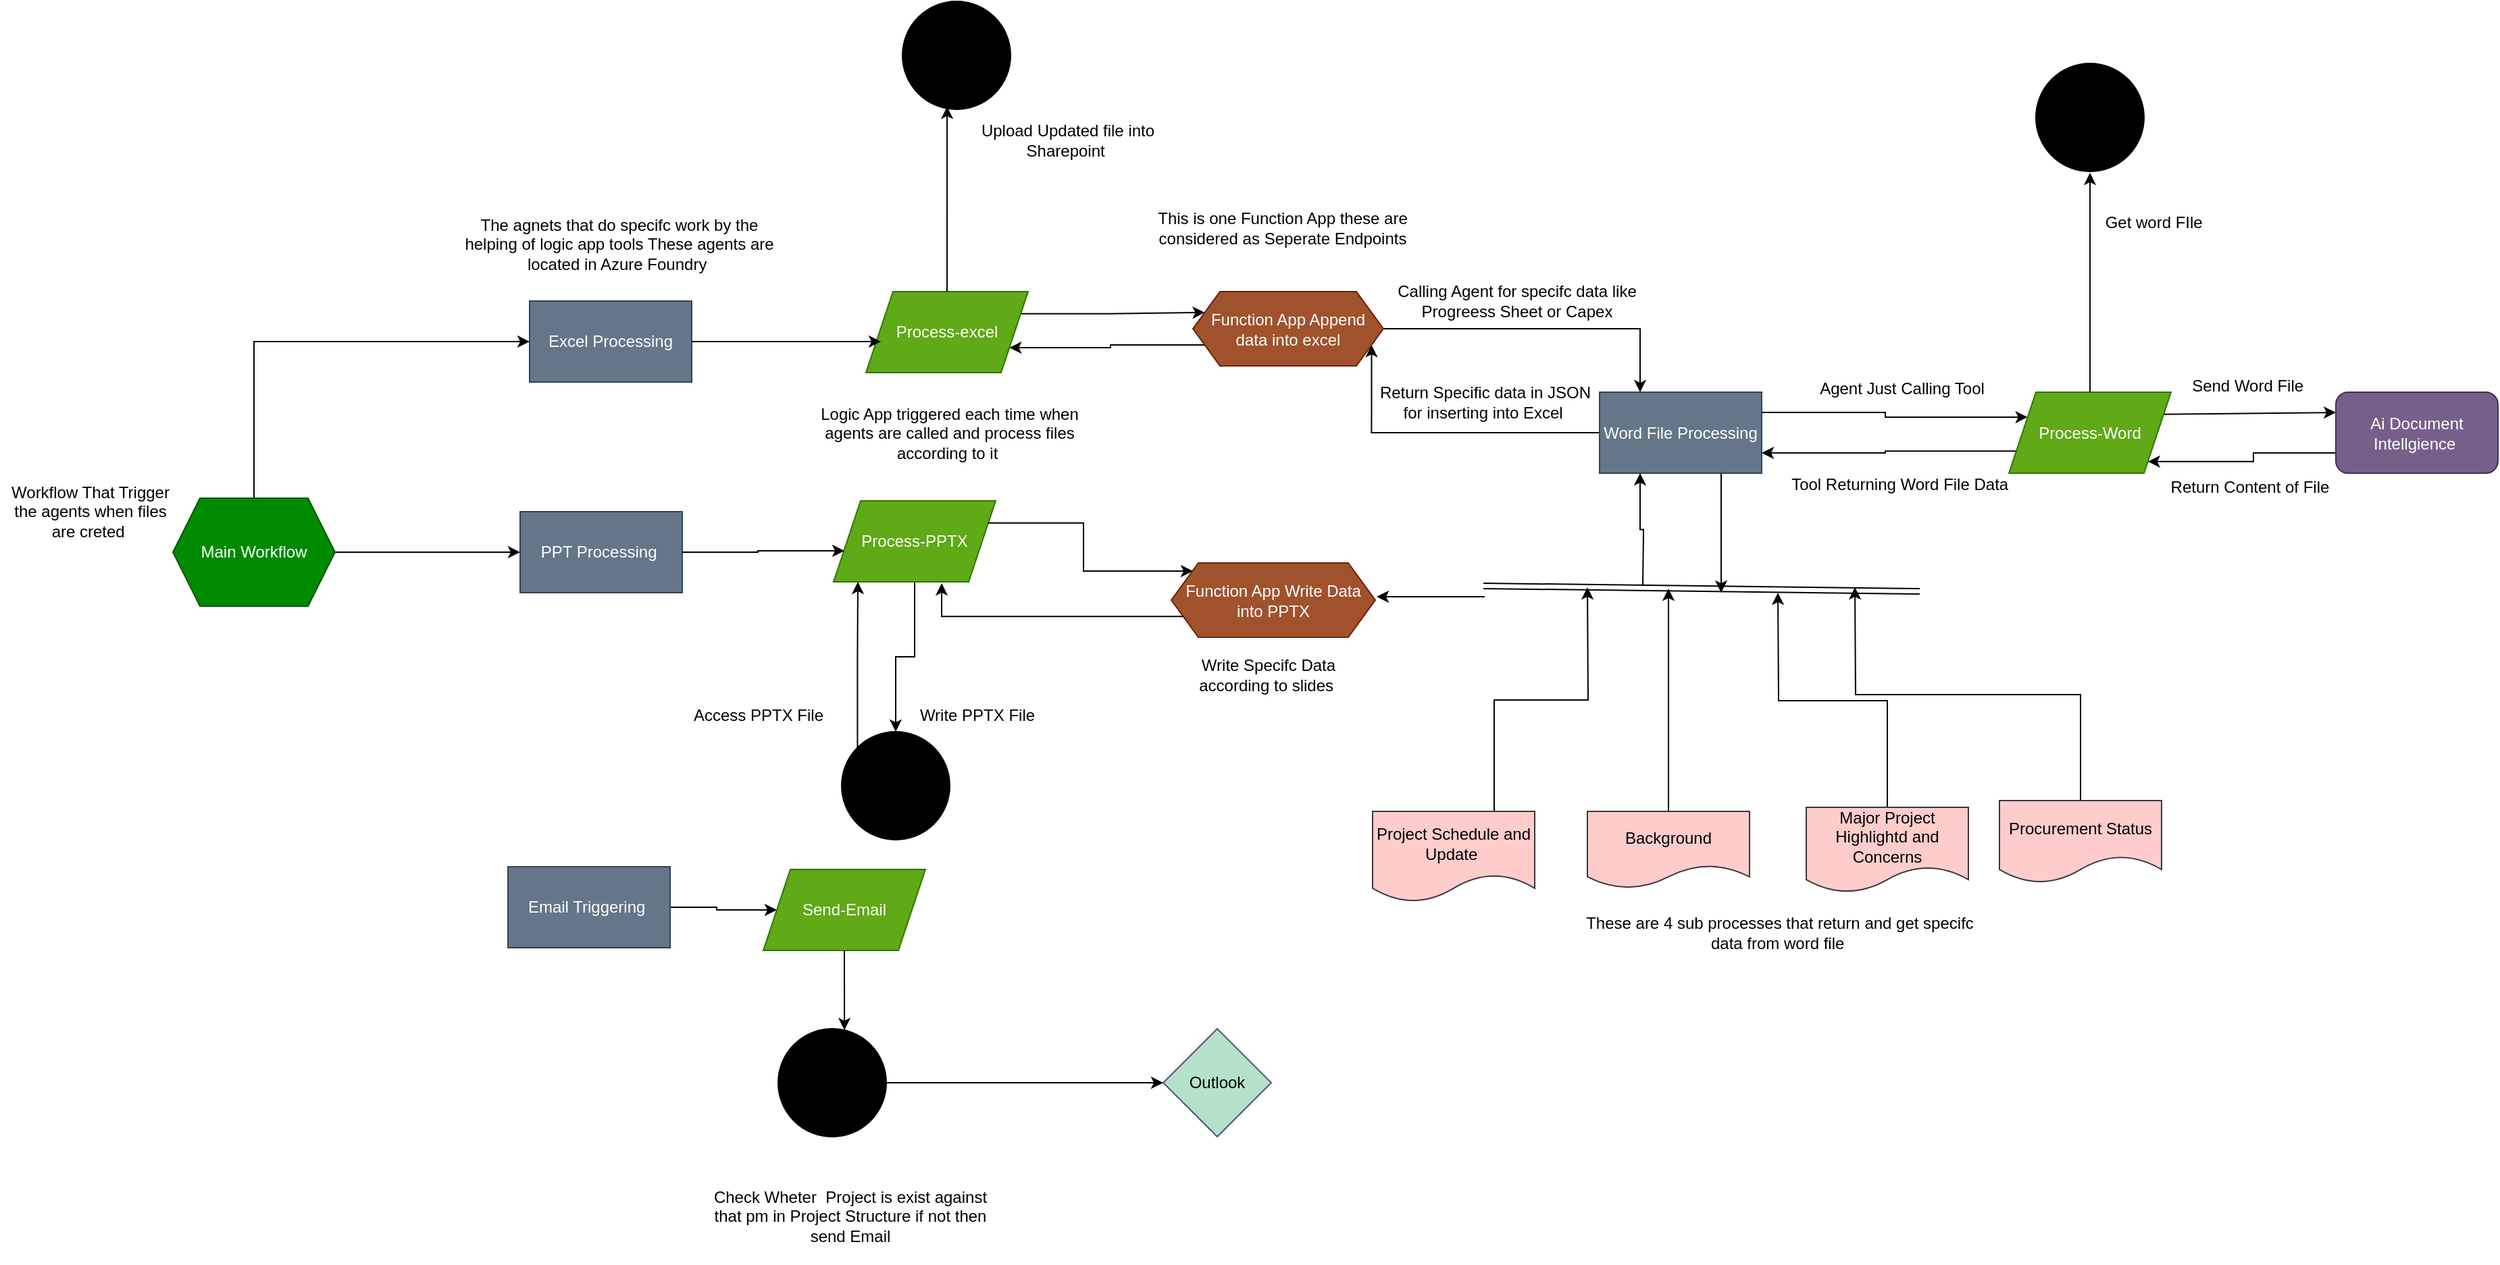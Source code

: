 <mxfile version="27.0.5" pages="2">
  <diagram name="Page-1" id="d-wcuALR_x7S16BtG-h-">
    <mxGraphModel dx="1826" dy="995" grid="0" gridSize="10" guides="1" tooltips="1" connect="1" arrows="1" fold="1" page="0" pageScale="1" pageWidth="1920" pageHeight="1200" background="none" math="0" shadow="0">
      <root>
        <mxCell id="0" />
        <mxCell id="1" parent="0" />
        <mxCell id="cgC_bqsBWjtkFzZ0RYMl-1" value="Excel Processing" style="rounded=0;whiteSpace=wrap;html=1;fillColor=#647687;fontColor=#ffffff;strokeColor=#314354;" parent="1" vertex="1">
          <mxGeometry x="241" y="226" width="120" height="60" as="geometry" />
        </mxCell>
        <mxCell id="cgC_bqsBWjtkFzZ0RYMl-10" style="edgeStyle=orthogonalEdgeStyle;rounded=0;orthogonalLoop=1;jettySize=auto;html=1;exitX=0.5;exitY=0;exitDx=0;exitDy=0;entryX=0;entryY=0.5;entryDx=0;entryDy=0;" parent="1" source="cgC_bqsBWjtkFzZ0RYMl-6" target="cgC_bqsBWjtkFzZ0RYMl-1" edge="1">
          <mxGeometry relative="1" as="geometry" />
        </mxCell>
        <mxCell id="cgC_bqsBWjtkFzZ0RYMl-11" style="edgeStyle=orthogonalEdgeStyle;rounded=0;orthogonalLoop=1;jettySize=auto;html=1;exitX=1;exitY=0.5;exitDx=0;exitDy=0;entryX=0;entryY=0.5;entryDx=0;entryDy=0;" parent="1" source="cgC_bqsBWjtkFzZ0RYMl-6" target="cgC_bqsBWjtkFzZ0RYMl-9" edge="1">
          <mxGeometry relative="1" as="geometry" />
        </mxCell>
        <mxCell id="cgC_bqsBWjtkFzZ0RYMl-6" value="Main Workflow" style="shape=hexagon;perimeter=hexagonPerimeter2;whiteSpace=wrap;html=1;fixedSize=1;fillColor=#008a00;fontColor=#ffffff;strokeColor=#005700;" parent="1" vertex="1">
          <mxGeometry x="-23" y="372" width="120" height="80" as="geometry" />
        </mxCell>
        <mxCell id="cgC_bqsBWjtkFzZ0RYMl-26" style="edgeStyle=orthogonalEdgeStyle;rounded=0;orthogonalLoop=1;jettySize=auto;html=1;exitX=1;exitY=0.5;exitDx=0;exitDy=0;entryX=0;entryY=0.5;entryDx=0;entryDy=0;" parent="1" source="cgC_bqsBWjtkFzZ0RYMl-7" target="cgC_bqsBWjtkFzZ0RYMl-23" edge="1">
          <mxGeometry relative="1" as="geometry" />
        </mxCell>
        <mxCell id="cgC_bqsBWjtkFzZ0RYMl-7" value="Email Triggering&amp;nbsp;" style="rounded=0;whiteSpace=wrap;html=1;fillColor=#647687;fontColor=#ffffff;strokeColor=#314354;" parent="1" vertex="1">
          <mxGeometry x="225" y="645" width="120" height="60" as="geometry" />
        </mxCell>
        <mxCell id="cgC_bqsBWjtkFzZ0RYMl-44" style="edgeStyle=orthogonalEdgeStyle;rounded=0;orthogonalLoop=1;jettySize=auto;html=1;exitX=0;exitY=0.5;exitDx=0;exitDy=0;entryX=1;entryY=0.75;entryDx=0;entryDy=0;" parent="1" source="cgC_bqsBWjtkFzZ0RYMl-8" target="cgC_bqsBWjtkFzZ0RYMl-34" edge="1">
          <mxGeometry relative="1" as="geometry" />
        </mxCell>
        <mxCell id="cgC_bqsBWjtkFzZ0RYMl-61" style="edgeStyle=orthogonalEdgeStyle;rounded=0;orthogonalLoop=1;jettySize=auto;html=1;exitX=1;exitY=0.25;exitDx=0;exitDy=0;entryX=0;entryY=0.25;entryDx=0;entryDy=0;" parent="1" source="cgC_bqsBWjtkFzZ0RYMl-8" target="cgC_bqsBWjtkFzZ0RYMl-49" edge="1">
          <mxGeometry relative="1" as="geometry" />
        </mxCell>
        <mxCell id="cgC_bqsBWjtkFzZ0RYMl-85" style="edgeStyle=orthogonalEdgeStyle;rounded=0;orthogonalLoop=1;jettySize=auto;html=1;exitX=0.75;exitY=1;exitDx=0;exitDy=0;" parent="1" source="cgC_bqsBWjtkFzZ0RYMl-8" edge="1">
          <mxGeometry relative="1" as="geometry">
            <mxPoint x="1123" y="442" as="targetPoint" />
          </mxGeometry>
        </mxCell>
        <mxCell id="cgC_bqsBWjtkFzZ0RYMl-8" value="Word File Processing" style="rounded=0;whiteSpace=wrap;html=1;fillColor=#647687;fontColor=#ffffff;strokeColor=#314354;" parent="1" vertex="1">
          <mxGeometry x="1033" y="293.5" width="120" height="60" as="geometry" />
        </mxCell>
        <mxCell id="cgC_bqsBWjtkFzZ0RYMl-9" value="PPT Processing&amp;nbsp;" style="rounded=0;whiteSpace=wrap;html=1;fillColor=#647687;fontColor=#ffffff;strokeColor=#314354;" parent="1" vertex="1">
          <mxGeometry x="234" y="382" width="120" height="60" as="geometry" />
        </mxCell>
        <mxCell id="cgC_bqsBWjtkFzZ0RYMl-17" value="Workflow That Trigger the agents when files are creted&amp;nbsp;" style="text;html=1;align=center;verticalAlign=middle;whiteSpace=wrap;rounded=0;" parent="1" vertex="1">
          <mxGeometry x="-151" y="367" width="134" height="30" as="geometry" />
        </mxCell>
        <mxCell id="cgC_bqsBWjtkFzZ0RYMl-18" value="The agnets that do specifc work by the helping of logic app tools These agents are located in Azure Foundry&amp;nbsp;" style="text;html=1;align=center;verticalAlign=middle;whiteSpace=wrap;rounded=0;" parent="1" vertex="1">
          <mxGeometry x="190" y="151" width="235" height="65" as="geometry" />
        </mxCell>
        <mxCell id="cgC_bqsBWjtkFzZ0RYMl-38" style="edgeStyle=orthogonalEdgeStyle;rounded=0;orthogonalLoop=1;jettySize=auto;html=1;exitX=1;exitY=0.25;exitDx=0;exitDy=0;entryX=0;entryY=0.25;entryDx=0;entryDy=0;" parent="1" source="cgC_bqsBWjtkFzZ0RYMl-21" target="cgC_bqsBWjtkFzZ0RYMl-34" edge="1">
          <mxGeometry relative="1" as="geometry" />
        </mxCell>
        <mxCell id="cgC_bqsBWjtkFzZ0RYMl-21" value="Process-excel" style="shape=parallelogram;perimeter=parallelogramPerimeter;whiteSpace=wrap;html=1;fixedSize=1;fillColor=#60a917;strokeColor=#2D7600;fontColor=#ffffff;" parent="1" vertex="1">
          <mxGeometry x="490" y="219" width="120" height="60" as="geometry" />
        </mxCell>
        <mxCell id="cgC_bqsBWjtkFzZ0RYMl-97" style="edgeStyle=orthogonalEdgeStyle;rounded=0;orthogonalLoop=1;jettySize=auto;html=1;exitX=0.5;exitY=1;exitDx=0;exitDy=0;" parent="1" source="cgC_bqsBWjtkFzZ0RYMl-22" target="cgC_bqsBWjtkFzZ0RYMl-74" edge="1">
          <mxGeometry relative="1" as="geometry" />
        </mxCell>
        <mxCell id="cgC_bqsBWjtkFzZ0RYMl-22" value="Process-PPTX" style="shape=parallelogram;perimeter=parallelogramPerimeter;whiteSpace=wrap;html=1;fixedSize=1;fillColor=#60a917;strokeColor=#2D7600;fontColor=#ffffff;" parent="1" vertex="1">
          <mxGeometry x="466" y="374" width="120" height="60" as="geometry" />
        </mxCell>
        <mxCell id="cgC_bqsBWjtkFzZ0RYMl-23" value="Send-Email" style="shape=parallelogram;perimeter=parallelogramPerimeter;whiteSpace=wrap;html=1;fixedSize=1;fillColor=#60a917;strokeColor=#2D7600;fontColor=#ffffff;" parent="1" vertex="1">
          <mxGeometry x="414" y="647" width="120" height="60" as="geometry" />
        </mxCell>
        <mxCell id="cgC_bqsBWjtkFzZ0RYMl-24" value="Outlook" style="rhombus;whiteSpace=wrap;html=1;fillColor=light-dark(#B3E2C9, #5d836f);strokeColor=#56517e;" parent="1" vertex="1">
          <mxGeometry x="710" y="765" width="80" height="80" as="geometry" />
        </mxCell>
        <mxCell id="cgC_bqsBWjtkFzZ0RYMl-25" value="Logic App triggered each time when agents are called and process files according to it&amp;nbsp;" style="text;html=1;align=center;verticalAlign=middle;whiteSpace=wrap;rounded=0;" parent="1" vertex="1">
          <mxGeometry x="440" y="303" width="224" height="41" as="geometry" />
        </mxCell>
        <mxCell id="cgC_bqsBWjtkFzZ0RYMl-27" style="edgeStyle=orthogonalEdgeStyle;rounded=0;orthogonalLoop=1;jettySize=auto;html=1;exitX=1;exitY=0.5;exitDx=0;exitDy=0;entryX=0.067;entryY=0.617;entryDx=0;entryDy=0;entryPerimeter=0;" parent="1" source="cgC_bqsBWjtkFzZ0RYMl-9" target="cgC_bqsBWjtkFzZ0RYMl-22" edge="1">
          <mxGeometry relative="1" as="geometry" />
        </mxCell>
        <mxCell id="cgC_bqsBWjtkFzZ0RYMl-28" style="edgeStyle=orthogonalEdgeStyle;rounded=0;orthogonalLoop=1;jettySize=auto;html=1;exitX=1;exitY=0.5;exitDx=0;exitDy=0;entryX=0.092;entryY=0.617;entryDx=0;entryDy=0;entryPerimeter=0;" parent="1" source="cgC_bqsBWjtkFzZ0RYMl-1" target="cgC_bqsBWjtkFzZ0RYMl-21" edge="1">
          <mxGeometry relative="1" as="geometry" />
        </mxCell>
        <mxCell id="cgC_bqsBWjtkFzZ0RYMl-33" style="edgeStyle=orthogonalEdgeStyle;rounded=0;orthogonalLoop=1;jettySize=auto;html=1;exitX=1;exitY=0.5;exitDx=0;exitDy=0;entryX=0;entryY=0.5;entryDx=0;entryDy=0;" parent="1" source="cgC_bqsBWjtkFzZ0RYMl-30" target="cgC_bqsBWjtkFzZ0RYMl-24" edge="1">
          <mxGeometry relative="1" as="geometry" />
        </mxCell>
        <mxCell id="cgC_bqsBWjtkFzZ0RYMl-30" value="SharePoint" style="ellipse;whiteSpace=wrap;html=1;aspect=fixed;fillColor=light-dark(#000000,#024550);fillStyle=solid;" parent="1" vertex="1">
          <mxGeometry x="425" y="765" width="80" height="80" as="geometry" />
        </mxCell>
        <mxCell id="cgC_bqsBWjtkFzZ0RYMl-32" value="Check Wheter&amp;nbsp; Project is exist against that pm in Project Structure if not then send Email" style="text;html=1;align=center;verticalAlign=middle;whiteSpace=wrap;rounded=0;" parent="1" vertex="1">
          <mxGeometry x="375" y="868" width="207" height="71" as="geometry" />
        </mxCell>
        <mxCell id="cgC_bqsBWjtkFzZ0RYMl-39" style="edgeStyle=orthogonalEdgeStyle;rounded=0;orthogonalLoop=1;jettySize=auto;html=1;exitX=0;exitY=0.75;exitDx=0;exitDy=0;entryX=1;entryY=0.75;entryDx=0;entryDy=0;" parent="1" source="cgC_bqsBWjtkFzZ0RYMl-34" target="cgC_bqsBWjtkFzZ0RYMl-21" edge="1">
          <mxGeometry relative="1" as="geometry" />
        </mxCell>
        <mxCell id="cgC_bqsBWjtkFzZ0RYMl-43" style="edgeStyle=orthogonalEdgeStyle;rounded=0;orthogonalLoop=1;jettySize=auto;html=1;exitX=1;exitY=0.5;exitDx=0;exitDy=0;entryX=0.25;entryY=0;entryDx=0;entryDy=0;" parent="1" source="cgC_bqsBWjtkFzZ0RYMl-34" target="cgC_bqsBWjtkFzZ0RYMl-8" edge="1">
          <mxGeometry relative="1" as="geometry" />
        </mxCell>
        <mxCell id="cgC_bqsBWjtkFzZ0RYMl-34" value="Function App Append data into excel" style="shape=hexagon;perimeter=hexagonPerimeter2;whiteSpace=wrap;html=1;fixedSize=1;fillColor=#a0522d;strokeColor=#6D1F00;fontColor=#ffffff;" parent="1" vertex="1">
          <mxGeometry x="732" y="219" width="141" height="55" as="geometry" />
        </mxCell>
        <mxCell id="cgC_bqsBWjtkFzZ0RYMl-92" style="edgeStyle=orthogonalEdgeStyle;rounded=0;orthogonalLoop=1;jettySize=auto;html=1;" parent="1" edge="1">
          <mxGeometry relative="1" as="geometry">
            <mxPoint x="868" y="445" as="targetPoint" />
            <mxPoint x="948" y="445" as="sourcePoint" />
          </mxGeometry>
        </mxCell>
        <mxCell id="cgC_bqsBWjtkFzZ0RYMl-35" value="Function App Write Data into PPTX" style="shape=hexagon;perimeter=hexagonPerimeter2;whiteSpace=wrap;html=1;fixedSize=1;fillColor=#a0522d;strokeColor=#6D1F00;fontColor=#ffffff;" parent="1" vertex="1">
          <mxGeometry x="716" y="420" width="151" height="55" as="geometry" />
        </mxCell>
        <mxCell id="cgC_bqsBWjtkFzZ0RYMl-40" value="SharePoint" style="ellipse;whiteSpace=wrap;html=1;aspect=fixed;fillColor=light-dark(#000000,#024550);fillStyle=solid;" parent="1" vertex="1">
          <mxGeometry x="517" y="4" width="80" height="80" as="geometry" />
        </mxCell>
        <mxCell id="cgC_bqsBWjtkFzZ0RYMl-41" style="edgeStyle=orthogonalEdgeStyle;rounded=0;orthogonalLoop=1;jettySize=auto;html=1;exitX=0.5;exitY=0;exitDx=0;exitDy=0;entryX=0.413;entryY=0.975;entryDx=0;entryDy=0;entryPerimeter=0;" parent="1" source="cgC_bqsBWjtkFzZ0RYMl-21" target="cgC_bqsBWjtkFzZ0RYMl-40" edge="1">
          <mxGeometry relative="1" as="geometry" />
        </mxCell>
        <mxCell id="cgC_bqsBWjtkFzZ0RYMl-42" value="Upload Updated file into Sharepoint&amp;nbsp;" style="text;html=1;align=center;verticalAlign=middle;whiteSpace=wrap;rounded=0;" parent="1" vertex="1">
          <mxGeometry x="558" y="92" width="163" height="30" as="geometry" />
        </mxCell>
        <mxCell id="cgC_bqsBWjtkFzZ0RYMl-45" value="Return Specific data in JSON for inserting into Excel&amp;nbsp;" style="text;html=1;align=center;verticalAlign=middle;whiteSpace=wrap;rounded=0;" parent="1" vertex="1">
          <mxGeometry x="867" y="286" width="163" height="30" as="geometry" />
        </mxCell>
        <mxCell id="cgC_bqsBWjtkFzZ0RYMl-46" value="Calling Agent for specifc data like Progreess Sheet or Capex" style="text;html=1;align=center;verticalAlign=middle;whiteSpace=wrap;rounded=0;" parent="1" vertex="1">
          <mxGeometry x="873" y="211" width="198" height="30" as="geometry" />
        </mxCell>
        <mxCell id="cgC_bqsBWjtkFzZ0RYMl-51" style="edgeStyle=orthogonalEdgeStyle;rounded=0;orthogonalLoop=1;jettySize=auto;html=1;exitX=0.5;exitY=0;exitDx=0;exitDy=0;" parent="1" source="cgC_bqsBWjtkFzZ0RYMl-49" edge="1">
          <mxGeometry relative="1" as="geometry">
            <mxPoint x="1396" y="131" as="targetPoint" />
          </mxGeometry>
        </mxCell>
        <mxCell id="cgC_bqsBWjtkFzZ0RYMl-55" style="edgeStyle=none;rounded=0;orthogonalLoop=1;jettySize=auto;html=1;exitX=1;exitY=0.25;exitDx=0;exitDy=0;entryX=0;entryY=0.25;entryDx=0;entryDy=0;" parent="1" source="cgC_bqsBWjtkFzZ0RYMl-49" target="cgC_bqsBWjtkFzZ0RYMl-54" edge="1">
          <mxGeometry relative="1" as="geometry" />
        </mxCell>
        <mxCell id="cgC_bqsBWjtkFzZ0RYMl-63" style="edgeStyle=orthogonalEdgeStyle;rounded=0;orthogonalLoop=1;jettySize=auto;html=1;exitX=0;exitY=0.75;exitDx=0;exitDy=0;entryX=1;entryY=0.75;entryDx=0;entryDy=0;" parent="1" source="cgC_bqsBWjtkFzZ0RYMl-49" target="cgC_bqsBWjtkFzZ0RYMl-8" edge="1">
          <mxGeometry relative="1" as="geometry" />
        </mxCell>
        <mxCell id="cgC_bqsBWjtkFzZ0RYMl-49" value="Process-Word" style="shape=parallelogram;perimeter=parallelogramPerimeter;whiteSpace=wrap;html=1;fixedSize=1;fillColor=#60a917;strokeColor=#2D7600;fontColor=#ffffff;" parent="1" vertex="1">
          <mxGeometry x="1336" y="293.5" width="120" height="60" as="geometry" />
        </mxCell>
        <mxCell id="cgC_bqsBWjtkFzZ0RYMl-50" value="SharePoint" style="ellipse;whiteSpace=wrap;html=1;aspect=fixed;fillColor=light-dark(#000000,#024550);fillStyle=solid;" parent="1" vertex="1">
          <mxGeometry x="1356" y="50" width="80" height="80" as="geometry" />
        </mxCell>
        <mxCell id="cgC_bqsBWjtkFzZ0RYMl-52" value="Get word FIle&amp;nbsp;" style="text;html=1;align=center;verticalAlign=middle;whiteSpace=wrap;rounded=0;" parent="1" vertex="1">
          <mxGeometry x="1399" y="153" width="92" height="30" as="geometry" />
        </mxCell>
        <mxCell id="cgC_bqsBWjtkFzZ0RYMl-57" style="edgeStyle=orthogonalEdgeStyle;rounded=0;orthogonalLoop=1;jettySize=auto;html=1;exitX=0;exitY=0.75;exitDx=0;exitDy=0;entryX=1;entryY=1;entryDx=0;entryDy=0;" parent="1" source="cgC_bqsBWjtkFzZ0RYMl-54" target="cgC_bqsBWjtkFzZ0RYMl-49" edge="1">
          <mxGeometry relative="1" as="geometry" />
        </mxCell>
        <mxCell id="cgC_bqsBWjtkFzZ0RYMl-54" value="Ai Document Intellgience&amp;nbsp;" style="rounded=1;whiteSpace=wrap;html=1;fillColor=#76608a;fontColor=#ffffff;strokeColor=#432D57;" parent="1" vertex="1">
          <mxGeometry x="1578" y="293.5" width="120" height="60" as="geometry" />
        </mxCell>
        <mxCell id="cgC_bqsBWjtkFzZ0RYMl-58" value="Send Word File&amp;nbsp;" style="text;html=1;align=center;verticalAlign=middle;whiteSpace=wrap;rounded=0;" parent="1" vertex="1">
          <mxGeometry x="1456" y="274" width="117" height="30" as="geometry" />
        </mxCell>
        <mxCell id="cgC_bqsBWjtkFzZ0RYMl-59" value="Return Content of File" style="text;html=1;align=center;verticalAlign=middle;whiteSpace=wrap;rounded=0;" parent="1" vertex="1">
          <mxGeometry x="1449" y="349" width="131" height="30" as="geometry" />
        </mxCell>
        <mxCell id="cgC_bqsBWjtkFzZ0RYMl-64" value="Agent Just Calling Tool" style="text;html=1;align=center;verticalAlign=middle;whiteSpace=wrap;rounded=0;" parent="1" vertex="1">
          <mxGeometry x="1158" y="276" width="198" height="30" as="geometry" />
        </mxCell>
        <mxCell id="cgC_bqsBWjtkFzZ0RYMl-65" value="Tool Returning Word File Data&amp;nbsp;" style="text;html=1;align=center;verticalAlign=middle;whiteSpace=wrap;rounded=0;" parent="1" vertex="1">
          <mxGeometry x="1158" y="346.5" width="198" height="30" as="geometry" />
        </mxCell>
        <mxCell id="cgC_bqsBWjtkFzZ0RYMl-66" style="edgeStyle=orthogonalEdgeStyle;rounded=0;orthogonalLoop=1;jettySize=auto;html=1;exitX=1;exitY=0.25;exitDx=0;exitDy=0;entryX=0.106;entryY=0.109;entryDx=0;entryDy=0;entryPerimeter=0;" parent="1" source="cgC_bqsBWjtkFzZ0RYMl-22" target="cgC_bqsBWjtkFzZ0RYMl-35" edge="1">
          <mxGeometry relative="1" as="geometry" />
        </mxCell>
        <mxCell id="cgC_bqsBWjtkFzZ0RYMl-68" style="edgeStyle=orthogonalEdgeStyle;rounded=0;orthogonalLoop=1;jettySize=auto;html=1;exitX=0;exitY=0.75;exitDx=0;exitDy=0;entryX=0.667;entryY=1.017;entryDx=0;entryDy=0;entryPerimeter=0;" parent="1" source="cgC_bqsBWjtkFzZ0RYMl-35" target="cgC_bqsBWjtkFzZ0RYMl-22" edge="1">
          <mxGeometry relative="1" as="geometry" />
        </mxCell>
        <mxCell id="cgC_bqsBWjtkFzZ0RYMl-88" style="edgeStyle=orthogonalEdgeStyle;rounded=0;orthogonalLoop=1;jettySize=auto;html=1;exitX=0.5;exitY=0;exitDx=0;exitDy=0;" parent="1" source="cgC_bqsBWjtkFzZ0RYMl-69" edge="1">
          <mxGeometry relative="1" as="geometry">
            <mxPoint x="1222" y="438" as="targetPoint" />
          </mxGeometry>
        </mxCell>
        <mxCell id="cgC_bqsBWjtkFzZ0RYMl-69" value="Procurement Status" style="shape=document;whiteSpace=wrap;html=1;boundedLbl=1;fillColor=light-dark(#ffcccc, #484242);strokeColor=#36393d;size=0.325;" parent="1" vertex="1">
          <mxGeometry x="1329" y="596" width="120" height="61" as="geometry" />
        </mxCell>
        <mxCell id="cgC_bqsBWjtkFzZ0RYMl-89" style="edgeStyle=orthogonalEdgeStyle;rounded=0;orthogonalLoop=1;jettySize=auto;html=1;exitX=0.5;exitY=0;exitDx=0;exitDy=0;" parent="1" source="cgC_bqsBWjtkFzZ0RYMl-70" edge="1">
          <mxGeometry relative="1" as="geometry">
            <mxPoint x="1165" y="442" as="targetPoint" />
          </mxGeometry>
        </mxCell>
        <mxCell id="cgC_bqsBWjtkFzZ0RYMl-70" value="Major Project Highlightd and Concerns" style="shape=document;whiteSpace=wrap;html=1;boundedLbl=1;fillColor=light-dark(#ffcccc, #484242);strokeColor=#36393d;" parent="1" vertex="1">
          <mxGeometry x="1186" y="601" width="120" height="63" as="geometry" />
        </mxCell>
        <mxCell id="cgC_bqsBWjtkFzZ0RYMl-90" style="edgeStyle=orthogonalEdgeStyle;rounded=0;orthogonalLoop=1;jettySize=auto;html=1;exitX=0.5;exitY=0;exitDx=0;exitDy=0;" parent="1" source="cgC_bqsBWjtkFzZ0RYMl-71" edge="1">
          <mxGeometry relative="1" as="geometry">
            <mxPoint x="1084" y="439" as="targetPoint" />
          </mxGeometry>
        </mxCell>
        <mxCell id="cgC_bqsBWjtkFzZ0RYMl-71" value="Background" style="shape=document;whiteSpace=wrap;html=1;boundedLbl=1;fillColor=light-dark(#ffcccc, #484242);strokeColor=#36393d;" parent="1" vertex="1">
          <mxGeometry x="1024" y="604" width="120" height="57" as="geometry" />
        </mxCell>
        <mxCell id="cgC_bqsBWjtkFzZ0RYMl-91" style="edgeStyle=orthogonalEdgeStyle;rounded=0;orthogonalLoop=1;jettySize=auto;html=1;exitX=0.75;exitY=0;exitDx=0;exitDy=0;" parent="1" source="cgC_bqsBWjtkFzZ0RYMl-72" edge="1">
          <mxGeometry relative="1" as="geometry">
            <mxPoint x="1024" y="438" as="targetPoint" />
          </mxGeometry>
        </mxCell>
        <mxCell id="cgC_bqsBWjtkFzZ0RYMl-72" value="Project Schedule and Update&amp;nbsp;" style="shape=document;whiteSpace=wrap;html=1;boundedLbl=1;fillColor=light-dark(#ffcccc, #484242);strokeColor=#36393d;" parent="1" vertex="1">
          <mxGeometry x="865" y="604" width="120" height="67" as="geometry" />
        </mxCell>
        <mxCell id="cgC_bqsBWjtkFzZ0RYMl-73" value="This is one Function App these are considered as Seperate Endpoints" style="text;html=1;align=center;verticalAlign=middle;whiteSpace=wrap;rounded=0;" parent="1" vertex="1">
          <mxGeometry x="705" y="157" width="187" height="30" as="geometry" />
        </mxCell>
        <mxCell id="cgC_bqsBWjtkFzZ0RYMl-74" value="SharePoint" style="ellipse;whiteSpace=wrap;html=1;aspect=fixed;fillColor=light-dark(#000000,#024550);fillStyle=solid;" parent="1" vertex="1">
          <mxGeometry x="472" y="545" width="80" height="80" as="geometry" />
        </mxCell>
        <mxCell id="cgC_bqsBWjtkFzZ0RYMl-75" style="edgeStyle=orthogonalEdgeStyle;rounded=0;orthogonalLoop=1;jettySize=auto;html=1;exitX=0.5;exitY=1;exitDx=0;exitDy=0;entryX=0.613;entryY=0.013;entryDx=0;entryDy=0;entryPerimeter=0;" parent="1" source="cgC_bqsBWjtkFzZ0RYMl-23" target="cgC_bqsBWjtkFzZ0RYMl-30" edge="1">
          <mxGeometry relative="1" as="geometry" />
        </mxCell>
        <mxCell id="cgC_bqsBWjtkFzZ0RYMl-78" value="Access PPTX File" style="text;html=1;align=center;verticalAlign=middle;whiteSpace=wrap;rounded=0;" parent="1" vertex="1">
          <mxGeometry x="355" y="518" width="111" height="30" as="geometry" />
        </mxCell>
        <mxCell id="cgC_bqsBWjtkFzZ0RYMl-79" value="Write PPTX File" style="text;html=1;align=center;verticalAlign=middle;whiteSpace=wrap;rounded=0;" parent="1" vertex="1">
          <mxGeometry x="517" y="518" width="111" height="30" as="geometry" />
        </mxCell>
        <mxCell id="cgC_bqsBWjtkFzZ0RYMl-81" value="" style="shape=link;html=1;rounded=0;" parent="1" edge="1">
          <mxGeometry width="100" relative="1" as="geometry">
            <mxPoint x="947" y="437" as="sourcePoint" />
            <mxPoint x="1270" y="441" as="targetPoint" />
          </mxGeometry>
        </mxCell>
        <mxCell id="cgC_bqsBWjtkFzZ0RYMl-86" style="edgeStyle=orthogonalEdgeStyle;rounded=0;orthogonalLoop=1;jettySize=auto;html=1;entryX=0.25;entryY=1;entryDx=0;entryDy=0;" parent="1" target="cgC_bqsBWjtkFzZ0RYMl-8" edge="1">
          <mxGeometry relative="1" as="geometry">
            <mxPoint x="1133" y="452" as="targetPoint" />
            <mxPoint x="1065" y="437" as="sourcePoint" />
          </mxGeometry>
        </mxCell>
        <mxCell id="cgC_bqsBWjtkFzZ0RYMl-87" value="These are 4 sub processes that return and get specifc data from word file&amp;nbsp;" style="text;html=1;align=center;verticalAlign=middle;whiteSpace=wrap;rounded=0;" parent="1" vertex="1">
          <mxGeometry x="1016" y="679" width="301" height="30" as="geometry" />
        </mxCell>
        <mxCell id="cgC_bqsBWjtkFzZ0RYMl-93" value="Write Specifc Data according to slides&amp;nbsp;" style="text;html=1;align=center;verticalAlign=middle;whiteSpace=wrap;rounded=0;" parent="1" vertex="1">
          <mxGeometry x="732" y="488" width="112" height="30" as="geometry" />
        </mxCell>
        <mxCell id="cgC_bqsBWjtkFzZ0RYMl-96" style="edgeStyle=orthogonalEdgeStyle;rounded=0;orthogonalLoop=1;jettySize=auto;html=1;exitX=0;exitY=0;exitDx=0;exitDy=0;entryX=0.15;entryY=1;entryDx=0;entryDy=0;entryPerimeter=0;" parent="1" source="cgC_bqsBWjtkFzZ0RYMl-74" target="cgC_bqsBWjtkFzZ0RYMl-22" edge="1">
          <mxGeometry relative="1" as="geometry" />
        </mxCell>
      </root>
    </mxGraphModel>
  </diagram>
  <diagram name="Copy of Page-1" id="s9600fLczjwYKfVudBEr">
    <mxGraphModel dx="1826" dy="995" grid="0" gridSize="10" guides="1" tooltips="1" connect="1" arrows="1" fold="1" page="0" pageScale="1" pageWidth="1920" pageHeight="1200" background="none" math="0" shadow="0">
      <root>
        <mxCell id="_LhLzrTCSQHIDNuwN9rT-0" />
        <mxCell id="_LhLzrTCSQHIDNuwN9rT-1" parent="_LhLzrTCSQHIDNuwN9rT-0" />
        <mxCell id="_LhLzrTCSQHIDNuwN9rT-2" value="Excel Processing" style="rounded=0;whiteSpace=wrap;html=1;fillColor=#647687;fontColor=#ffffff;strokeColor=#314354;" vertex="1" parent="_LhLzrTCSQHIDNuwN9rT-1">
          <mxGeometry x="241" y="226" width="120" height="60" as="geometry" />
        </mxCell>
        <mxCell id="_LhLzrTCSQHIDNuwN9rT-3" style="edgeStyle=orthogonalEdgeStyle;rounded=0;orthogonalLoop=1;jettySize=auto;html=1;exitX=0.5;exitY=0;exitDx=0;exitDy=0;entryX=0;entryY=0.5;entryDx=0;entryDy=0;" edge="1" parent="_LhLzrTCSQHIDNuwN9rT-1" source="_LhLzrTCSQHIDNuwN9rT-6" target="_LhLzrTCSQHIDNuwN9rT-2">
          <mxGeometry relative="1" as="geometry" />
        </mxCell>
        <mxCell id="_LhLzrTCSQHIDNuwN9rT-4" style="edgeStyle=orthogonalEdgeStyle;rounded=0;orthogonalLoop=1;jettySize=auto;html=1;exitX=1;exitY=0.5;exitDx=0;exitDy=0;entryX=0;entryY=0.5;entryDx=0;entryDy=0;" edge="1" parent="_LhLzrTCSQHIDNuwN9rT-1" source="_LhLzrTCSQHIDNuwN9rT-6" target="_LhLzrTCSQHIDNuwN9rT-13">
          <mxGeometry relative="1" as="geometry" />
        </mxCell>
        <mxCell id="_LhLzrTCSQHIDNuwN9rT-5" style="edgeStyle=orthogonalEdgeStyle;rounded=0;orthogonalLoop=1;jettySize=auto;html=1;exitX=0.5;exitY=1;exitDx=0;exitDy=0;entryX=0;entryY=0.5;entryDx=0;entryDy=0;" edge="1" parent="_LhLzrTCSQHIDNuwN9rT-1" source="_LhLzrTCSQHIDNuwN9rT-6" target="_LhLzrTCSQHIDNuwN9rT-8">
          <mxGeometry relative="1" as="geometry" />
        </mxCell>
        <mxCell id="_LhLzrTCSQHIDNuwN9rT-6" value="Main Workflow" style="shape=hexagon;perimeter=hexagonPerimeter2;whiteSpace=wrap;html=1;fixedSize=1;fillColor=#6d8764;fontColor=#ffffff;strokeColor=#3A5431;" vertex="1" parent="_LhLzrTCSQHIDNuwN9rT-1">
          <mxGeometry x="-23" y="372" width="120" height="80" as="geometry" />
        </mxCell>
        <mxCell id="_LhLzrTCSQHIDNuwN9rT-7" style="edgeStyle=orthogonalEdgeStyle;rounded=0;orthogonalLoop=1;jettySize=auto;html=1;exitX=1;exitY=0.5;exitDx=0;exitDy=0;entryX=0;entryY=0.5;entryDx=0;entryDy=0;" edge="1" parent="_LhLzrTCSQHIDNuwN9rT-1" source="_LhLzrTCSQHIDNuwN9rT-8" target="_LhLzrTCSQHIDNuwN9rT-20">
          <mxGeometry relative="1" as="geometry" />
        </mxCell>
        <mxCell id="_LhLzrTCSQHIDNuwN9rT-8" value="Email Triggering&amp;nbsp;" style="rounded=0;whiteSpace=wrap;html=1;fillColor=#647687;fontColor=#ffffff;strokeColor=#314354;" vertex="1" parent="_LhLzrTCSQHIDNuwN9rT-1">
          <mxGeometry x="225" y="645" width="120" height="60" as="geometry" />
        </mxCell>
        <mxCell id="_LhLzrTCSQHIDNuwN9rT-9" style="edgeStyle=orthogonalEdgeStyle;rounded=0;orthogonalLoop=1;jettySize=auto;html=1;exitX=0;exitY=0.5;exitDx=0;exitDy=0;entryX=1;entryY=0.75;entryDx=0;entryDy=0;" edge="1" parent="_LhLzrTCSQHIDNuwN9rT-1" source="_LhLzrTCSQHIDNuwN9rT-12" target="_LhLzrTCSQHIDNuwN9rT-30">
          <mxGeometry relative="1" as="geometry" />
        </mxCell>
        <mxCell id="_LhLzrTCSQHIDNuwN9rT-10" style="edgeStyle=orthogonalEdgeStyle;rounded=0;orthogonalLoop=1;jettySize=auto;html=1;exitX=1;exitY=0.25;exitDx=0;exitDy=0;entryX=0;entryY=0.25;entryDx=0;entryDy=0;" edge="1" parent="_LhLzrTCSQHIDNuwN9rT-1" source="_LhLzrTCSQHIDNuwN9rT-12" target="_LhLzrTCSQHIDNuwN9rT-41">
          <mxGeometry relative="1" as="geometry" />
        </mxCell>
        <mxCell id="_LhLzrTCSQHIDNuwN9rT-11" style="edgeStyle=orthogonalEdgeStyle;rounded=0;orthogonalLoop=1;jettySize=auto;html=1;exitX=0.75;exitY=1;exitDx=0;exitDy=0;" edge="1" parent="_LhLzrTCSQHIDNuwN9rT-1" source="_LhLzrTCSQHIDNuwN9rT-12">
          <mxGeometry relative="1" as="geometry">
            <mxPoint x="1123" y="442" as="targetPoint" />
          </mxGeometry>
        </mxCell>
        <mxCell id="_LhLzrTCSQHIDNuwN9rT-12" value="Word File Processing" style="rounded=0;whiteSpace=wrap;html=1;fillColor=#647687;fontColor=#ffffff;strokeColor=#314354;" vertex="1" parent="_LhLzrTCSQHIDNuwN9rT-1">
          <mxGeometry x="1033" y="293.5" width="120" height="60" as="geometry" />
        </mxCell>
        <mxCell id="_LhLzrTCSQHIDNuwN9rT-13" value="PPT Processing&amp;nbsp;" style="rounded=0;whiteSpace=wrap;html=1;fillColor=#647687;fontColor=#ffffff;strokeColor=#314354;" vertex="1" parent="_LhLzrTCSQHIDNuwN9rT-1">
          <mxGeometry x="234" y="382" width="120" height="60" as="geometry" />
        </mxCell>
        <mxCell id="_LhLzrTCSQHIDNuwN9rT-14" value="Workflow That Trigger the agents when files are creted&amp;nbsp;" style="text;html=1;align=center;verticalAlign=middle;whiteSpace=wrap;rounded=0;" vertex="1" parent="_LhLzrTCSQHIDNuwN9rT-1">
          <mxGeometry x="-151" y="367" width="134" height="30" as="geometry" />
        </mxCell>
        <mxCell id="_LhLzrTCSQHIDNuwN9rT-15" value="The agnets that do specifc work by the helping of logic app tools These agents are located in Azure Foundry&amp;nbsp;" style="text;html=1;align=center;verticalAlign=middle;whiteSpace=wrap;rounded=0;" vertex="1" parent="_LhLzrTCSQHIDNuwN9rT-1">
          <mxGeometry x="190" y="151" width="235" height="65" as="geometry" />
        </mxCell>
        <mxCell id="_LhLzrTCSQHIDNuwN9rT-16" style="edgeStyle=orthogonalEdgeStyle;rounded=0;orthogonalLoop=1;jettySize=auto;html=1;exitX=1;exitY=0.25;exitDx=0;exitDy=0;entryX=0;entryY=0.25;entryDx=0;entryDy=0;" edge="1" parent="_LhLzrTCSQHIDNuwN9rT-1" source="_LhLzrTCSQHIDNuwN9rT-17" target="_LhLzrTCSQHIDNuwN9rT-30">
          <mxGeometry relative="1" as="geometry" />
        </mxCell>
        <mxCell id="_LhLzrTCSQHIDNuwN9rT-17" value="Process-excel" style="shape=parallelogram;perimeter=parallelogramPerimeter;whiteSpace=wrap;html=1;fixedSize=1;fillColor=#60a917;strokeColor=#2D7600;fontColor=#ffffff;" vertex="1" parent="_LhLzrTCSQHIDNuwN9rT-1">
          <mxGeometry x="490" y="219" width="120" height="60" as="geometry" />
        </mxCell>
        <mxCell id="_LhLzrTCSQHIDNuwN9rT-18" style="edgeStyle=orthogonalEdgeStyle;rounded=0;orthogonalLoop=1;jettySize=auto;html=1;exitX=0.5;exitY=1;exitDx=0;exitDy=0;" edge="1" parent="_LhLzrTCSQHIDNuwN9rT-1" source="_LhLzrTCSQHIDNuwN9rT-19" target="_LhLzrTCSQHIDNuwN9rT-61">
          <mxGeometry relative="1" as="geometry" />
        </mxCell>
        <mxCell id="_LhLzrTCSQHIDNuwN9rT-19" value="Process-PPTX" style="shape=parallelogram;perimeter=parallelogramPerimeter;whiteSpace=wrap;html=1;fixedSize=1;fillColor=#60a917;strokeColor=#2D7600;fontColor=#ffffff;" vertex="1" parent="_LhLzrTCSQHIDNuwN9rT-1">
          <mxGeometry x="466" y="374" width="120" height="60" as="geometry" />
        </mxCell>
        <mxCell id="_LhLzrTCSQHIDNuwN9rT-20" value="Send-Email" style="shape=parallelogram;perimeter=parallelogramPerimeter;whiteSpace=wrap;html=1;fixedSize=1;fillColor=#60a917;strokeColor=#2D7600;fontColor=#ffffff;" vertex="1" parent="_LhLzrTCSQHIDNuwN9rT-1">
          <mxGeometry x="414" y="647" width="120" height="60" as="geometry" />
        </mxCell>
        <mxCell id="_LhLzrTCSQHIDNuwN9rT-21" value="Outlook" style="rhombus;whiteSpace=wrap;html=1;fillColor=light-dark(#B3E2C9, #5d836f);strokeColor=#56517e;" vertex="1" parent="_LhLzrTCSQHIDNuwN9rT-1">
          <mxGeometry x="710" y="765" width="80" height="80" as="geometry" />
        </mxCell>
        <mxCell id="_LhLzrTCSQHIDNuwN9rT-22" value="Logic App triggered each time when agents are called and process files according to it&amp;nbsp;" style="text;html=1;align=center;verticalAlign=middle;whiteSpace=wrap;rounded=0;" vertex="1" parent="_LhLzrTCSQHIDNuwN9rT-1">
          <mxGeometry x="440" y="303" width="224" height="41" as="geometry" />
        </mxCell>
        <mxCell id="_LhLzrTCSQHIDNuwN9rT-23" style="edgeStyle=orthogonalEdgeStyle;rounded=0;orthogonalLoop=1;jettySize=auto;html=1;exitX=1;exitY=0.5;exitDx=0;exitDy=0;entryX=0.067;entryY=0.617;entryDx=0;entryDy=0;entryPerimeter=0;" edge="1" parent="_LhLzrTCSQHIDNuwN9rT-1" source="_LhLzrTCSQHIDNuwN9rT-13" target="_LhLzrTCSQHIDNuwN9rT-19">
          <mxGeometry relative="1" as="geometry" />
        </mxCell>
        <mxCell id="_LhLzrTCSQHIDNuwN9rT-24" style="edgeStyle=orthogonalEdgeStyle;rounded=0;orthogonalLoop=1;jettySize=auto;html=1;exitX=1;exitY=0.5;exitDx=0;exitDy=0;entryX=0.092;entryY=0.617;entryDx=0;entryDy=0;entryPerimeter=0;" edge="1" parent="_LhLzrTCSQHIDNuwN9rT-1" source="_LhLzrTCSQHIDNuwN9rT-2" target="_LhLzrTCSQHIDNuwN9rT-17">
          <mxGeometry relative="1" as="geometry" />
        </mxCell>
        <mxCell id="_LhLzrTCSQHIDNuwN9rT-25" style="edgeStyle=orthogonalEdgeStyle;rounded=0;orthogonalLoop=1;jettySize=auto;html=1;exitX=1;exitY=0.5;exitDx=0;exitDy=0;entryX=0;entryY=0.5;entryDx=0;entryDy=0;" edge="1" parent="_LhLzrTCSQHIDNuwN9rT-1" source="_LhLzrTCSQHIDNuwN9rT-26" target="_LhLzrTCSQHIDNuwN9rT-21">
          <mxGeometry relative="1" as="geometry" />
        </mxCell>
        <mxCell id="_LhLzrTCSQHIDNuwN9rT-26" value="SharePoint" style="ellipse;whiteSpace=wrap;html=1;aspect=fixed;fillColor=light-dark(#000000,#024550);fillStyle=solid;" vertex="1" parent="_LhLzrTCSQHIDNuwN9rT-1">
          <mxGeometry x="425" y="765" width="80" height="80" as="geometry" />
        </mxCell>
        <mxCell id="_LhLzrTCSQHIDNuwN9rT-27" value="Check Wheter&amp;nbsp; Project is exist against that pm in Project Structure if not then send Email" style="text;html=1;align=center;verticalAlign=middle;whiteSpace=wrap;rounded=0;" vertex="1" parent="_LhLzrTCSQHIDNuwN9rT-1">
          <mxGeometry x="375" y="868" width="207" height="71" as="geometry" />
        </mxCell>
        <mxCell id="_LhLzrTCSQHIDNuwN9rT-28" style="edgeStyle=orthogonalEdgeStyle;rounded=0;orthogonalLoop=1;jettySize=auto;html=1;exitX=0;exitY=0.75;exitDx=0;exitDy=0;entryX=1;entryY=0.75;entryDx=0;entryDy=0;" edge="1" parent="_LhLzrTCSQHIDNuwN9rT-1" source="_LhLzrTCSQHIDNuwN9rT-30" target="_LhLzrTCSQHIDNuwN9rT-17">
          <mxGeometry relative="1" as="geometry" />
        </mxCell>
        <mxCell id="_LhLzrTCSQHIDNuwN9rT-29" style="edgeStyle=orthogonalEdgeStyle;rounded=0;orthogonalLoop=1;jettySize=auto;html=1;exitX=1;exitY=0.5;exitDx=0;exitDy=0;entryX=0.25;entryY=0;entryDx=0;entryDy=0;" edge="1" parent="_LhLzrTCSQHIDNuwN9rT-1" source="_LhLzrTCSQHIDNuwN9rT-30" target="_LhLzrTCSQHIDNuwN9rT-12">
          <mxGeometry relative="1" as="geometry" />
        </mxCell>
        <mxCell id="_LhLzrTCSQHIDNuwN9rT-30" value="Function App Append data into excel" style="shape=hexagon;perimeter=hexagonPerimeter2;whiteSpace=wrap;html=1;fixedSize=1;fillColor=#a0522d;strokeColor=#6D1F00;fontColor=#ffffff;" vertex="1" parent="_LhLzrTCSQHIDNuwN9rT-1">
          <mxGeometry x="732" y="219" width="141" height="55" as="geometry" />
        </mxCell>
        <mxCell id="_LhLzrTCSQHIDNuwN9rT-31" style="edgeStyle=orthogonalEdgeStyle;rounded=0;orthogonalLoop=1;jettySize=auto;html=1;" edge="1" parent="_LhLzrTCSQHIDNuwN9rT-1">
          <mxGeometry relative="1" as="geometry">
            <mxPoint x="868" y="445" as="targetPoint" />
            <mxPoint x="948" y="445" as="sourcePoint" />
          </mxGeometry>
        </mxCell>
        <mxCell id="_LhLzrTCSQHIDNuwN9rT-32" value="Function App Write Data into PPTX" style="shape=hexagon;perimeter=hexagonPerimeter2;whiteSpace=wrap;html=1;fixedSize=1;fillColor=#a0522d;strokeColor=#6D1F00;fontColor=#ffffff;" vertex="1" parent="_LhLzrTCSQHIDNuwN9rT-1">
          <mxGeometry x="716" y="420" width="151" height="55" as="geometry" />
        </mxCell>
        <mxCell id="_LhLzrTCSQHIDNuwN9rT-33" value="SharePoint" style="ellipse;whiteSpace=wrap;html=1;aspect=fixed;fillColor=light-dark(#000000,#024550);fillStyle=solid;" vertex="1" parent="_LhLzrTCSQHIDNuwN9rT-1">
          <mxGeometry x="517" y="4" width="80" height="80" as="geometry" />
        </mxCell>
        <mxCell id="_LhLzrTCSQHIDNuwN9rT-34" style="edgeStyle=orthogonalEdgeStyle;rounded=0;orthogonalLoop=1;jettySize=auto;html=1;exitX=0.5;exitY=0;exitDx=0;exitDy=0;entryX=0.413;entryY=0.975;entryDx=0;entryDy=0;entryPerimeter=0;" edge="1" parent="_LhLzrTCSQHIDNuwN9rT-1" source="_LhLzrTCSQHIDNuwN9rT-17" target="_LhLzrTCSQHIDNuwN9rT-33">
          <mxGeometry relative="1" as="geometry" />
        </mxCell>
        <mxCell id="_LhLzrTCSQHIDNuwN9rT-35" value="Upload Updated file into Sharepoint&amp;nbsp;" style="text;html=1;align=center;verticalAlign=middle;whiteSpace=wrap;rounded=0;" vertex="1" parent="_LhLzrTCSQHIDNuwN9rT-1">
          <mxGeometry x="558" y="92" width="163" height="30" as="geometry" />
        </mxCell>
        <mxCell id="_LhLzrTCSQHIDNuwN9rT-36" value="Return Specific data in JSON for inserting into Excel&amp;nbsp;" style="text;html=1;align=center;verticalAlign=middle;whiteSpace=wrap;rounded=0;" vertex="1" parent="_LhLzrTCSQHIDNuwN9rT-1">
          <mxGeometry x="867" y="286" width="163" height="30" as="geometry" />
        </mxCell>
        <mxCell id="_LhLzrTCSQHIDNuwN9rT-37" value="Calling Agent for specifc data like Progreess Sheet or Capex" style="text;html=1;align=center;verticalAlign=middle;whiteSpace=wrap;rounded=0;" vertex="1" parent="_LhLzrTCSQHIDNuwN9rT-1">
          <mxGeometry x="873" y="211" width="198" height="30" as="geometry" />
        </mxCell>
        <mxCell id="_LhLzrTCSQHIDNuwN9rT-38" style="edgeStyle=orthogonalEdgeStyle;rounded=0;orthogonalLoop=1;jettySize=auto;html=1;exitX=0.5;exitY=0;exitDx=0;exitDy=0;" edge="1" parent="_LhLzrTCSQHIDNuwN9rT-1" source="_LhLzrTCSQHIDNuwN9rT-41">
          <mxGeometry relative="1" as="geometry">
            <mxPoint x="1396" y="131" as="targetPoint" />
          </mxGeometry>
        </mxCell>
        <mxCell id="_LhLzrTCSQHIDNuwN9rT-39" style="edgeStyle=none;rounded=0;orthogonalLoop=1;jettySize=auto;html=1;exitX=1;exitY=0.25;exitDx=0;exitDy=0;entryX=0;entryY=0.25;entryDx=0;entryDy=0;" edge="1" parent="_LhLzrTCSQHIDNuwN9rT-1" source="_LhLzrTCSQHIDNuwN9rT-41" target="_LhLzrTCSQHIDNuwN9rT-45">
          <mxGeometry relative="1" as="geometry" />
        </mxCell>
        <mxCell id="_LhLzrTCSQHIDNuwN9rT-40" style="edgeStyle=orthogonalEdgeStyle;rounded=0;orthogonalLoop=1;jettySize=auto;html=1;exitX=0;exitY=0.75;exitDx=0;exitDy=0;entryX=1;entryY=0.75;entryDx=0;entryDy=0;" edge="1" parent="_LhLzrTCSQHIDNuwN9rT-1" source="_LhLzrTCSQHIDNuwN9rT-41" target="_LhLzrTCSQHIDNuwN9rT-12">
          <mxGeometry relative="1" as="geometry" />
        </mxCell>
        <mxCell id="_LhLzrTCSQHIDNuwN9rT-41" value="Process-Word" style="shape=parallelogram;perimeter=parallelogramPerimeter;whiteSpace=wrap;html=1;fixedSize=1;fillColor=#60a917;strokeColor=#2D7600;fontColor=#ffffff;" vertex="1" parent="_LhLzrTCSQHIDNuwN9rT-1">
          <mxGeometry x="1336" y="293.5" width="120" height="60" as="geometry" />
        </mxCell>
        <mxCell id="_LhLzrTCSQHIDNuwN9rT-42" value="SharePoint" style="ellipse;whiteSpace=wrap;html=1;aspect=fixed;fillColor=light-dark(#000000,#024550);fillStyle=solid;" vertex="1" parent="_LhLzrTCSQHIDNuwN9rT-1">
          <mxGeometry x="1356" y="50" width="80" height="80" as="geometry" />
        </mxCell>
        <mxCell id="_LhLzrTCSQHIDNuwN9rT-43" value="Get word FIle&amp;nbsp;" style="text;html=1;align=center;verticalAlign=middle;whiteSpace=wrap;rounded=0;" vertex="1" parent="_LhLzrTCSQHIDNuwN9rT-1">
          <mxGeometry x="1399" y="153" width="92" height="30" as="geometry" />
        </mxCell>
        <mxCell id="_LhLzrTCSQHIDNuwN9rT-44" style="edgeStyle=orthogonalEdgeStyle;rounded=0;orthogonalLoop=1;jettySize=auto;html=1;exitX=0;exitY=0.75;exitDx=0;exitDy=0;entryX=1;entryY=1;entryDx=0;entryDy=0;" edge="1" parent="_LhLzrTCSQHIDNuwN9rT-1" source="_LhLzrTCSQHIDNuwN9rT-45" target="_LhLzrTCSQHIDNuwN9rT-41">
          <mxGeometry relative="1" as="geometry" />
        </mxCell>
        <mxCell id="_LhLzrTCSQHIDNuwN9rT-45" value="Ai Document Intellgience&amp;nbsp;" style="rounded=1;whiteSpace=wrap;html=1;fillColor=#76608a;fontColor=#ffffff;strokeColor=#432D57;" vertex="1" parent="_LhLzrTCSQHIDNuwN9rT-1">
          <mxGeometry x="1578" y="293.5" width="120" height="60" as="geometry" />
        </mxCell>
        <mxCell id="_LhLzrTCSQHIDNuwN9rT-46" value="Send Word File&amp;nbsp;" style="text;html=1;align=center;verticalAlign=middle;whiteSpace=wrap;rounded=0;" vertex="1" parent="_LhLzrTCSQHIDNuwN9rT-1">
          <mxGeometry x="1456" y="274" width="117" height="30" as="geometry" />
        </mxCell>
        <mxCell id="_LhLzrTCSQHIDNuwN9rT-47" value="Return Content of File" style="text;html=1;align=center;verticalAlign=middle;whiteSpace=wrap;rounded=0;" vertex="1" parent="_LhLzrTCSQHIDNuwN9rT-1">
          <mxGeometry x="1449" y="349" width="131" height="30" as="geometry" />
        </mxCell>
        <mxCell id="_LhLzrTCSQHIDNuwN9rT-48" value="Agent Just Calling Tool" style="text;html=1;align=center;verticalAlign=middle;whiteSpace=wrap;rounded=0;" vertex="1" parent="_LhLzrTCSQHIDNuwN9rT-1">
          <mxGeometry x="1158" y="276" width="198" height="30" as="geometry" />
        </mxCell>
        <mxCell id="_LhLzrTCSQHIDNuwN9rT-49" value="Tool Returning Word File Data&amp;nbsp;" style="text;html=1;align=center;verticalAlign=middle;whiteSpace=wrap;rounded=0;" vertex="1" parent="_LhLzrTCSQHIDNuwN9rT-1">
          <mxGeometry x="1158" y="346.5" width="198" height="30" as="geometry" />
        </mxCell>
        <mxCell id="_LhLzrTCSQHIDNuwN9rT-50" style="edgeStyle=orthogonalEdgeStyle;rounded=0;orthogonalLoop=1;jettySize=auto;html=1;exitX=1;exitY=0.25;exitDx=0;exitDy=0;entryX=0.106;entryY=0.109;entryDx=0;entryDy=0;entryPerimeter=0;" edge="1" parent="_LhLzrTCSQHIDNuwN9rT-1" source="_LhLzrTCSQHIDNuwN9rT-19" target="_LhLzrTCSQHIDNuwN9rT-32">
          <mxGeometry relative="1" as="geometry" />
        </mxCell>
        <mxCell id="_LhLzrTCSQHIDNuwN9rT-51" style="edgeStyle=orthogonalEdgeStyle;rounded=0;orthogonalLoop=1;jettySize=auto;html=1;exitX=0;exitY=0.75;exitDx=0;exitDy=0;entryX=0.667;entryY=1.017;entryDx=0;entryDy=0;entryPerimeter=0;" edge="1" parent="_LhLzrTCSQHIDNuwN9rT-1" source="_LhLzrTCSQHIDNuwN9rT-32" target="_LhLzrTCSQHIDNuwN9rT-19">
          <mxGeometry relative="1" as="geometry" />
        </mxCell>
        <mxCell id="_LhLzrTCSQHIDNuwN9rT-52" style="edgeStyle=orthogonalEdgeStyle;rounded=0;orthogonalLoop=1;jettySize=auto;html=1;exitX=0.5;exitY=0;exitDx=0;exitDy=0;" edge="1" parent="_LhLzrTCSQHIDNuwN9rT-1" source="_LhLzrTCSQHIDNuwN9rT-53">
          <mxGeometry relative="1" as="geometry">
            <mxPoint x="1222" y="438" as="targetPoint" />
          </mxGeometry>
        </mxCell>
        <mxCell id="_LhLzrTCSQHIDNuwN9rT-53" value="Procurement Status" style="shape=document;whiteSpace=wrap;html=1;boundedLbl=1;fillColor=light-dark(#ffcccc, #484242);strokeColor=#36393d;size=0.325;" vertex="1" parent="_LhLzrTCSQHIDNuwN9rT-1">
          <mxGeometry x="1329" y="596" width="120" height="61" as="geometry" />
        </mxCell>
        <mxCell id="_LhLzrTCSQHIDNuwN9rT-54" style="edgeStyle=orthogonalEdgeStyle;rounded=0;orthogonalLoop=1;jettySize=auto;html=1;exitX=0.5;exitY=0;exitDx=0;exitDy=0;" edge="1" parent="_LhLzrTCSQHIDNuwN9rT-1" source="_LhLzrTCSQHIDNuwN9rT-55">
          <mxGeometry relative="1" as="geometry">
            <mxPoint x="1165" y="442" as="targetPoint" />
          </mxGeometry>
        </mxCell>
        <mxCell id="_LhLzrTCSQHIDNuwN9rT-55" value="Major Project Highlightd and Concerns" style="shape=document;whiteSpace=wrap;html=1;boundedLbl=1;fillColor=light-dark(#ffcccc, #484242);strokeColor=#36393d;" vertex="1" parent="_LhLzrTCSQHIDNuwN9rT-1">
          <mxGeometry x="1186" y="601" width="120" height="63" as="geometry" />
        </mxCell>
        <mxCell id="_LhLzrTCSQHIDNuwN9rT-56" style="edgeStyle=orthogonalEdgeStyle;rounded=0;orthogonalLoop=1;jettySize=auto;html=1;exitX=0.5;exitY=0;exitDx=0;exitDy=0;" edge="1" parent="_LhLzrTCSQHIDNuwN9rT-1" source="_LhLzrTCSQHIDNuwN9rT-57">
          <mxGeometry relative="1" as="geometry">
            <mxPoint x="1084" y="439" as="targetPoint" />
          </mxGeometry>
        </mxCell>
        <mxCell id="_LhLzrTCSQHIDNuwN9rT-57" value="Background" style="shape=document;whiteSpace=wrap;html=1;boundedLbl=1;fillColor=light-dark(#ffcccc, #484242);strokeColor=#36393d;" vertex="1" parent="_LhLzrTCSQHIDNuwN9rT-1">
          <mxGeometry x="1024" y="604" width="120" height="57" as="geometry" />
        </mxCell>
        <mxCell id="_LhLzrTCSQHIDNuwN9rT-58" style="edgeStyle=orthogonalEdgeStyle;rounded=0;orthogonalLoop=1;jettySize=auto;html=1;exitX=0.75;exitY=0;exitDx=0;exitDy=0;" edge="1" parent="_LhLzrTCSQHIDNuwN9rT-1" source="_LhLzrTCSQHIDNuwN9rT-59">
          <mxGeometry relative="1" as="geometry">
            <mxPoint x="1024" y="438" as="targetPoint" />
          </mxGeometry>
        </mxCell>
        <mxCell id="_LhLzrTCSQHIDNuwN9rT-59" value="Project Schedule and Update&amp;nbsp;" style="shape=document;whiteSpace=wrap;html=1;boundedLbl=1;fillColor=light-dark(#ffcccc, #484242);strokeColor=#36393d;" vertex="1" parent="_LhLzrTCSQHIDNuwN9rT-1">
          <mxGeometry x="865" y="604" width="120" height="67" as="geometry" />
        </mxCell>
        <mxCell id="_LhLzrTCSQHIDNuwN9rT-60" value="This is one Function App these are considered as Seperate Endpoints" style="text;html=1;align=center;verticalAlign=middle;whiteSpace=wrap;rounded=0;" vertex="1" parent="_LhLzrTCSQHIDNuwN9rT-1">
          <mxGeometry x="705" y="157" width="187" height="30" as="geometry" />
        </mxCell>
        <mxCell id="_LhLzrTCSQHIDNuwN9rT-61" value="SharePoint" style="ellipse;whiteSpace=wrap;html=1;aspect=fixed;fillColor=light-dark(#000000,#024550);fillStyle=solid;" vertex="1" parent="_LhLzrTCSQHIDNuwN9rT-1">
          <mxGeometry x="472" y="545" width="80" height="80" as="geometry" />
        </mxCell>
        <mxCell id="_LhLzrTCSQHIDNuwN9rT-62" style="edgeStyle=orthogonalEdgeStyle;rounded=0;orthogonalLoop=1;jettySize=auto;html=1;exitX=0.5;exitY=1;exitDx=0;exitDy=0;entryX=0.613;entryY=0.013;entryDx=0;entryDy=0;entryPerimeter=0;" edge="1" parent="_LhLzrTCSQHIDNuwN9rT-1" source="_LhLzrTCSQHIDNuwN9rT-20" target="_LhLzrTCSQHIDNuwN9rT-26">
          <mxGeometry relative="1" as="geometry" />
        </mxCell>
        <mxCell id="_LhLzrTCSQHIDNuwN9rT-63" value="Access PPTX File" style="text;html=1;align=center;verticalAlign=middle;whiteSpace=wrap;rounded=0;" vertex="1" parent="_LhLzrTCSQHIDNuwN9rT-1">
          <mxGeometry x="355" y="518" width="111" height="30" as="geometry" />
        </mxCell>
        <mxCell id="_LhLzrTCSQHIDNuwN9rT-64" value="Write PPTX File" style="text;html=1;align=center;verticalAlign=middle;whiteSpace=wrap;rounded=0;" vertex="1" parent="_LhLzrTCSQHIDNuwN9rT-1">
          <mxGeometry x="517" y="518" width="111" height="30" as="geometry" />
        </mxCell>
        <mxCell id="_LhLzrTCSQHIDNuwN9rT-65" value="" style="shape=link;html=1;rounded=0;" edge="1" parent="_LhLzrTCSQHIDNuwN9rT-1">
          <mxGeometry width="100" relative="1" as="geometry">
            <mxPoint x="947" y="437" as="sourcePoint" />
            <mxPoint x="1270" y="441" as="targetPoint" />
          </mxGeometry>
        </mxCell>
        <mxCell id="_LhLzrTCSQHIDNuwN9rT-66" style="edgeStyle=orthogonalEdgeStyle;rounded=0;orthogonalLoop=1;jettySize=auto;html=1;entryX=0.25;entryY=1;entryDx=0;entryDy=0;" edge="1" parent="_LhLzrTCSQHIDNuwN9rT-1" target="_LhLzrTCSQHIDNuwN9rT-12">
          <mxGeometry relative="1" as="geometry">
            <mxPoint x="1133" y="452" as="targetPoint" />
            <mxPoint x="1065" y="437" as="sourcePoint" />
          </mxGeometry>
        </mxCell>
        <mxCell id="_LhLzrTCSQHIDNuwN9rT-67" value="These are 4 sub processes that return and get specifc data from word file&amp;nbsp;" style="text;html=1;align=center;verticalAlign=middle;whiteSpace=wrap;rounded=0;" vertex="1" parent="_LhLzrTCSQHIDNuwN9rT-1">
          <mxGeometry x="1016" y="679" width="301" height="30" as="geometry" />
        </mxCell>
        <mxCell id="_LhLzrTCSQHIDNuwN9rT-68" value="Write Specifc Data according to slides&amp;nbsp;" style="text;html=1;align=center;verticalAlign=middle;whiteSpace=wrap;rounded=0;" vertex="1" parent="_LhLzrTCSQHIDNuwN9rT-1">
          <mxGeometry x="732" y="488" width="112" height="30" as="geometry" />
        </mxCell>
        <mxCell id="_LhLzrTCSQHIDNuwN9rT-69" style="edgeStyle=orthogonalEdgeStyle;rounded=0;orthogonalLoop=1;jettySize=auto;html=1;exitX=0;exitY=0;exitDx=0;exitDy=0;entryX=0.15;entryY=1;entryDx=0;entryDy=0;entryPerimeter=0;" edge="1" parent="_LhLzrTCSQHIDNuwN9rT-1" source="_LhLzrTCSQHIDNuwN9rT-61" target="_LhLzrTCSQHIDNuwN9rT-19">
          <mxGeometry relative="1" as="geometry" />
        </mxCell>
      </root>
    </mxGraphModel>
  </diagram>
</mxfile>
